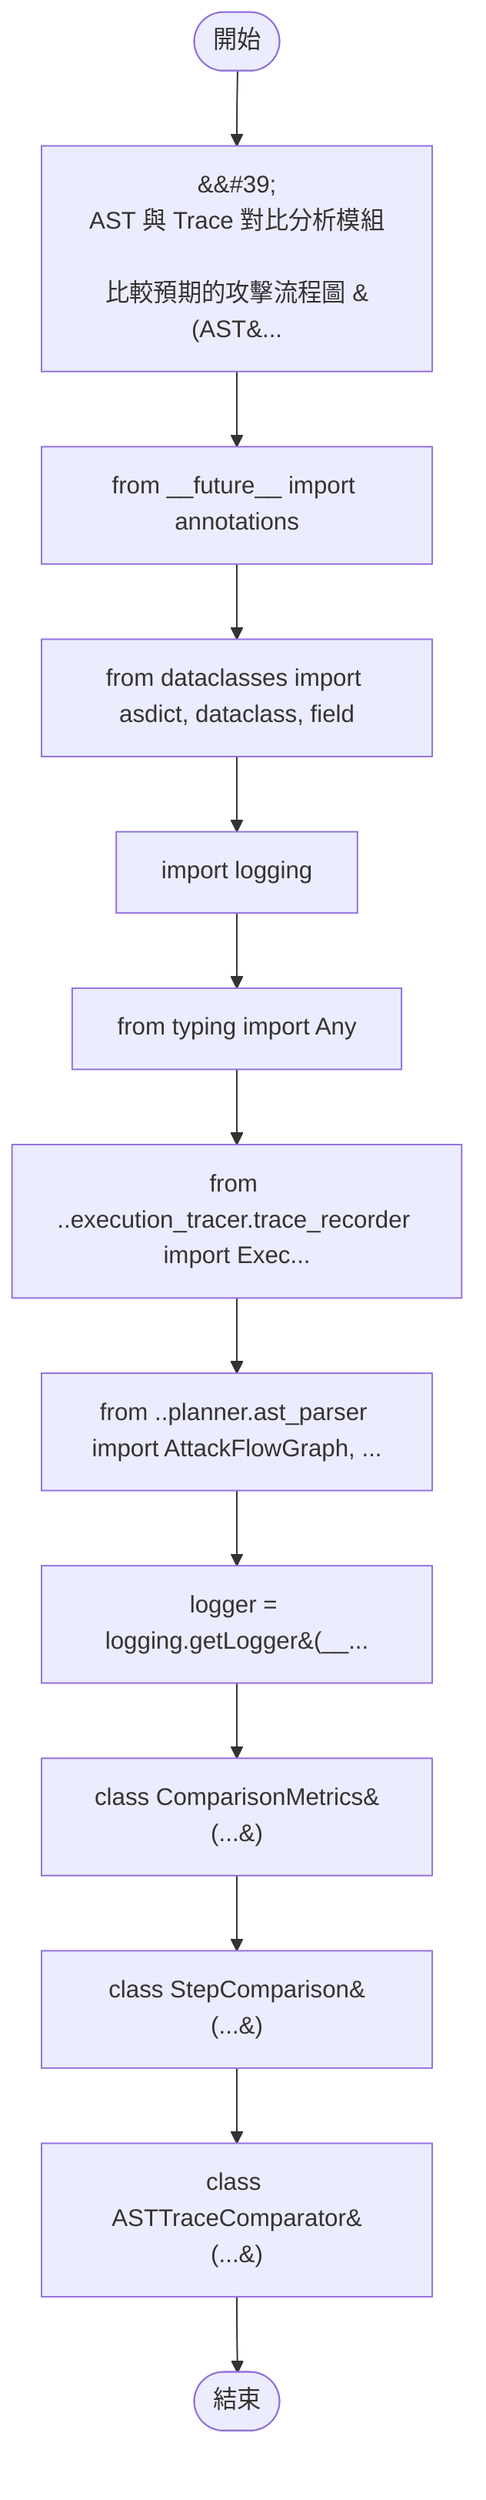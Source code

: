 flowchart TB
    n1([開始])
    n2([結束])
    n3[&amp;&#35;39;\nAST 與 Trace 對比分析模組\n\n比較預期的攻擊流程圖 &#40;AST&...]
    n4[from __future__ import annotations]
    n5[from dataclasses import asdict, dataclass, field]
    n6[import logging]
    n7[from typing import Any]
    n8[from ..execution_tracer.trace_recorder import Exec...]
    n9[from ..planner.ast_parser import AttackFlowGraph, ...]
    n10[logger = logging.getLogger&#40;__...]
    n11[class ComparisonMetrics&#40;...&#41;]
    n12[class StepComparison&#40;...&#41;]
    n13[class ASTTraceComparator&#40;...&#41;]
    n1 --> n3
    n3 --> n4
    n4 --> n5
    n5 --> n6
    n6 --> n7
    n7 --> n8
    n8 --> n9
    n9 --> n10
    n10 --> n11
    n11 --> n12
    n12 --> n13
    n13 --> n2